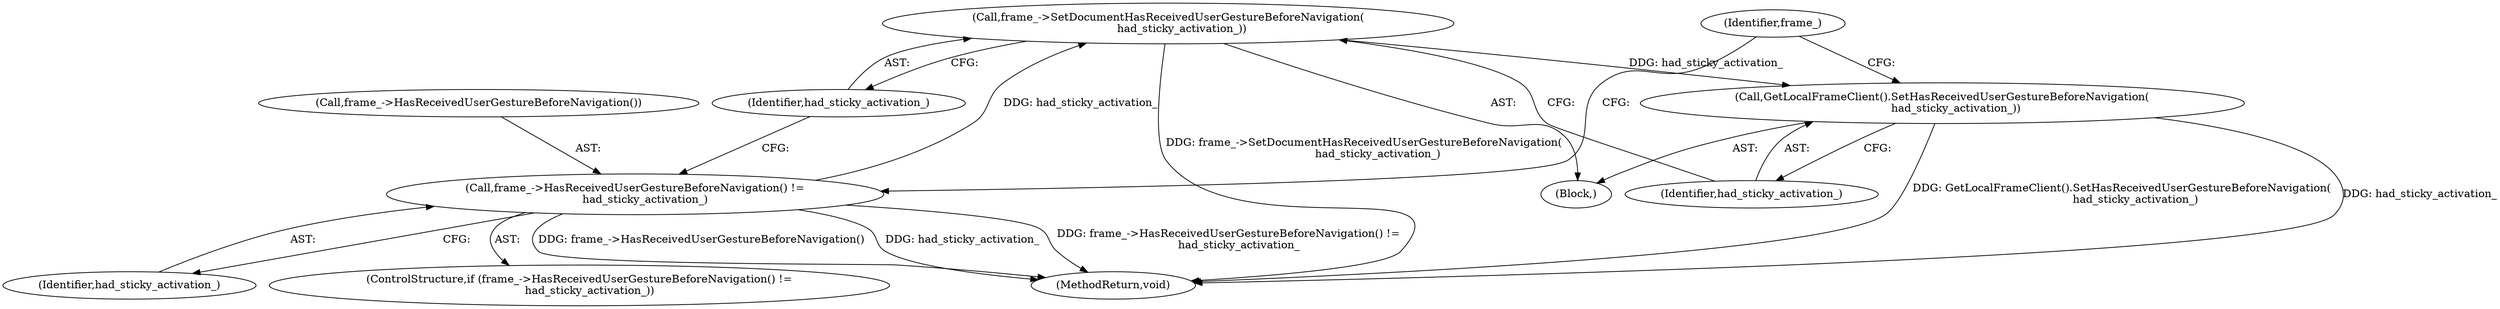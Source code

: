 digraph "0_Chrome_d683fb12566eaec180ee0e0506288f46cc7a43e7_2@API" {
"1000170" [label="(Call,frame_->SetDocumentHasReceivedUserGestureBeforeNavigation(\n        had_sticky_activation_))"];
"1000166" [label="(Call,frame_->HasReceivedUserGestureBeforeNavigation() !=\n      had_sticky_activation_)"];
"1000172" [label="(Call,GetLocalFrameClient().SetHasReceivedUserGestureBeforeNavigation(\n        had_sticky_activation_))"];
"1000168" [label="(Identifier,had_sticky_activation_)"];
"1000169" [label="(Block,)"];
"1000166" [label="(Call,frame_->HasReceivedUserGestureBeforeNavigation() !=\n      had_sticky_activation_)"];
"1000245" [label="(MethodReturn,void)"];
"1000171" [label="(Identifier,had_sticky_activation_)"];
"1000173" [label="(Identifier,had_sticky_activation_)"];
"1000165" [label="(ControlStructure,if (frame_->HasReceivedUserGestureBeforeNavigation() !=\n      had_sticky_activation_))"];
"1000167" [label="(Call,frame_->HasReceivedUserGestureBeforeNavigation())"];
"1000170" [label="(Call,frame_->SetDocumentHasReceivedUserGestureBeforeNavigation(\n        had_sticky_activation_))"];
"1000172" [label="(Call,GetLocalFrameClient().SetHasReceivedUserGestureBeforeNavigation(\n        had_sticky_activation_))"];
"1000177" [label="(Identifier,frame_)"];
"1000170" -> "1000169"  [label="AST: "];
"1000170" -> "1000171"  [label="CFG: "];
"1000171" -> "1000170"  [label="AST: "];
"1000173" -> "1000170"  [label="CFG: "];
"1000170" -> "1000245"  [label="DDG: frame_->SetDocumentHasReceivedUserGestureBeforeNavigation(\n        had_sticky_activation_)"];
"1000166" -> "1000170"  [label="DDG: had_sticky_activation_"];
"1000170" -> "1000172"  [label="DDG: had_sticky_activation_"];
"1000166" -> "1000165"  [label="AST: "];
"1000166" -> "1000168"  [label="CFG: "];
"1000167" -> "1000166"  [label="AST: "];
"1000168" -> "1000166"  [label="AST: "];
"1000171" -> "1000166"  [label="CFG: "];
"1000177" -> "1000166"  [label="CFG: "];
"1000166" -> "1000245"  [label="DDG: had_sticky_activation_"];
"1000166" -> "1000245"  [label="DDG: frame_->HasReceivedUserGestureBeforeNavigation() !=\n      had_sticky_activation_"];
"1000166" -> "1000245"  [label="DDG: frame_->HasReceivedUserGestureBeforeNavigation()"];
"1000172" -> "1000169"  [label="AST: "];
"1000172" -> "1000173"  [label="CFG: "];
"1000173" -> "1000172"  [label="AST: "];
"1000177" -> "1000172"  [label="CFG: "];
"1000172" -> "1000245"  [label="DDG: GetLocalFrameClient().SetHasReceivedUserGestureBeforeNavigation(\n        had_sticky_activation_)"];
"1000172" -> "1000245"  [label="DDG: had_sticky_activation_"];
}
